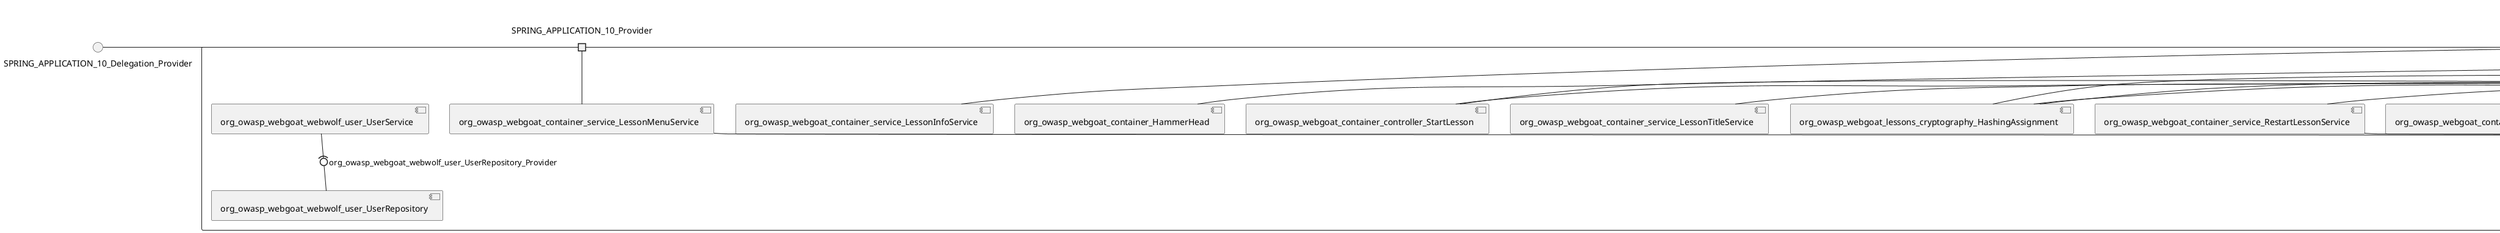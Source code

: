 @startuml
skinparam fixCircleLabelOverlapping true
skinparam componentStyle uml2
() SPRING_APPLICATION_10_Delegation_Provider
() SPRING_APPLICATION_11_Delegation_Provider
() SPRING_APPLICATION_12_Delegation_Provider
() SPRING_APPLICATION_13_Delegation_Provider
() SPRING_APPLICATION_14_Delegation_Provider
() SPRING_APPLICATION_15_Delegation_Provider
() SPRING_APPLICATION_16_Delegation_Provider
() SPRING_APPLICATION_2_Delegation_Provider
() SPRING_APPLICATION_3_Delegation_Provider
() SPRING_APPLICATION_4_Delegation_Provider
() SPRING_APPLICATION_5_Delegation_Provider
() SPRING_APPLICATION_6_Delegation_Provider
() SPRING_APPLICATION_7_Delegation_Provider
() SPRING_APPLICATION_8_Delegation_Provider
() SPRING_APPLICATION_9_Delegation_Provider
() SPRING_APPLICATION_BypassRestrictions_FieldRestrictions_POST_Delegation_Provider
() SPRING_APPLICATION_BypassRestrictions_frontendValidation_POST_Delegation_Provider
() SPRING_APPLICATION_ChromeDevTools_dummy_POST_Delegation_Provider
() SPRING_APPLICATION_ChromeDevTools_network_POST_Delegation_Provider
() SPRING_APPLICATION_CrossSiteScriptingStored_stored_xss_POST_Delegation_Provider
() SPRING_APPLICATION_CrossSiteScriptingStored_stored_xss_follow_up_POST_Delegation_Provider
() SPRING_APPLICATION_CrossSiteScripting_attack1_POST_Delegation_Provider
() SPRING_APPLICATION_CrossSiteScripting_attack3_POST_Delegation_Provider
() SPRING_APPLICATION_CrossSiteScripting_attack4_POST_Delegation_Provider
() SPRING_APPLICATION_CrossSiteScripting_attack5a_GET_Delegation_Provider
() SPRING_APPLICATION_CrossSiteScripting_attack6a_POST_Delegation_Provider
() SPRING_APPLICATION_CrossSiteScripting_dom_follow_up_POST_Delegation_Provider
() SPRING_APPLICATION_CrossSiteScripting_phone_home_xss_POST_Delegation_Provider
() SPRING_APPLICATION_CrossSiteScripting_quiz_GET_POST_Delegation_Provider
() SPRING_APPLICATION_Delegation_Provider
() SPRING_APPLICATION_GET_10_Delegation_Provider
() SPRING_APPLICATION_GET_11_Delegation_Provider
() SPRING_APPLICATION_GET_2_Delegation_Provider
() SPRING_APPLICATION_GET_3_Delegation_Provider
() SPRING_APPLICATION_GET_4_Delegation_Provider
() SPRING_APPLICATION_GET_5_Delegation_Provider
() SPRING_APPLICATION_GET_6_Delegation_Provider
() SPRING_APPLICATION_GET_7_Delegation_Provider
() SPRING_APPLICATION_GET_8_Delegation_Provider
() SPRING_APPLICATION_GET_9_Delegation_Provider
() SPRING_APPLICATION_GET_Delegation_Provider
() SPRING_APPLICATION_HtmlTampering_task_POST_Delegation_Provider
() SPRING_APPLICATION_HttpBasics_attack1_POST_Delegation_Provider
() SPRING_APPLICATION_HttpBasics_attack2_POST_Delegation_Provider
() SPRING_APPLICATION_IDOR_diff_attributes_POST_Delegation_Provider
() SPRING_APPLICATION_IDOR_login_POST_Delegation_Provider
() SPRING_APPLICATION_IDOR_profile_alt_path_POST_Delegation_Provider
() SPRING_APPLICATION_InsecureDeserialization_task_POST_Delegation_Provider
() SPRING_APPLICATION_InsecureLogin_Delegation_Provider
() SPRING_APPLICATION_JWT_decode_POST_Delegation_Provider
() SPRING_APPLICATION_JWT_jku_Delegation_Provider
() SPRING_APPLICATION_JWT_kid_Delegation_Provider
() SPRING_APPLICATION_JWT_quiz_GET_POST_Delegation_Provider
() SPRING_APPLICATION_JWT_refresh_Delegation_Provider
() SPRING_APPLICATION_JWT_secret_POST_Delegation_Provider
() SPRING_APPLICATION_JWT_votings_Delegation_Provider
() SPRING_APPLICATION_LogSpoofing_log_bleeding_POST_Delegation_Provider
() SPRING_APPLICATION_LogSpoofing_log_spoofing_POST_Delegation_Provider
() SPRING_APPLICATION_POST_10_Delegation_Provider
() SPRING_APPLICATION_POST_11_Delegation_Provider
() SPRING_APPLICATION_POST_12_Delegation_Provider
() SPRING_APPLICATION_POST_13_Delegation_Provider
() SPRING_APPLICATION_POST_14_Delegation_Provider
() SPRING_APPLICATION_POST_15_Delegation_Provider
() SPRING_APPLICATION_POST_16_Delegation_Provider
() SPRING_APPLICATION_POST_17_Delegation_Provider
() SPRING_APPLICATION_POST_18_Delegation_Provider
() SPRING_APPLICATION_POST_2_Delegation_Provider
() SPRING_APPLICATION_POST_3_Delegation_Provider
() SPRING_APPLICATION_POST_4_Delegation_Provider
() SPRING_APPLICATION_POST_5_Delegation_Provider
() SPRING_APPLICATION_POST_6_Delegation_Provider
() SPRING_APPLICATION_POST_7_Delegation_Provider
() SPRING_APPLICATION_POST_8_Delegation_Provider
() SPRING_APPLICATION_POST_9_Delegation_Provider
() SPRING_APPLICATION_POST_Delegation_Provider
() SPRING_APPLICATION_PUT_Delegation_Provider
() SPRING_APPLICATION_PasswordReset_ForgotPassword_create_password_reset_link_POST_Delegation_Provider
() SPRING_APPLICATION_PasswordReset_SecurityQuestions_POST_Delegation_Provider
() SPRING_APPLICATION_PasswordReset_reset_Delegation_Provider
() SPRING_APPLICATION_PasswordReset_simple_mail_reset_POST_Delegation_Provider
() SPRING_APPLICATION_PathTraversal_profile_picture_GET_Delegation_Provider
() SPRING_APPLICATION_PathTraversal_profile_picture_fix_GET_Delegation_Provider
() SPRING_APPLICATION_PathTraversal_profile_upload_POST_Delegation_Provider
() SPRING_APPLICATION_PathTraversal_profile_upload_fix_POST_Delegation_Provider
() SPRING_APPLICATION_PathTraversal_profile_upload_remove_user_input_POST_Delegation_Provider
() SPRING_APPLICATION_PathTraversal_random_POST_Delegation_Provider
() SPRING_APPLICATION_PathTraversal_random_picture_GET_Delegation_Provider
() SPRING_APPLICATION_PathTraversal_zip_slip_Delegation_Provider
() SPRING_APPLICATION_SSRF_task1_POST_Delegation_Provider
() SPRING_APPLICATION_SSRF_task2_POST_Delegation_Provider
() SPRING_APPLICATION_SecurePasswords_assignment_POST_Delegation_Provider
() SPRING_APPLICATION_SqlInjectionAdvanced_attack6a_POST_Delegation_Provider
() SPRING_APPLICATION_SqlInjectionAdvanced_attack6b_POST_Delegation_Provider
() SPRING_APPLICATION_SqlInjectionAdvanced_challenge_Login_POST_Delegation_Provider
() SPRING_APPLICATION_SqlInjectionAdvanced_challenge_PUT_Delegation_Provider
() SPRING_APPLICATION_SqlInjectionAdvanced_quiz_GET_POST_Delegation_Provider
() SPRING_APPLICATION_SqlInjectionMitigations_attack10a_POST_Delegation_Provider
() SPRING_APPLICATION_SqlInjectionMitigations_attack10b_POST_Delegation_Provider
() SPRING_APPLICATION_SqlInjectionMitigations_attack12a_POST_Delegation_Provider
() SPRING_APPLICATION_SqlInjectionMitigations_servers_GET_Delegation_Provider
() SPRING_APPLICATION_SqlInjection_assignment5a_POST_Delegation_Provider
() SPRING_APPLICATION_SqlInjection_assignment5b_POST_Delegation_Provider
() SPRING_APPLICATION_SqlInjection_attack10_POST_Delegation_Provider
() SPRING_APPLICATION_SqlInjection_attack2_POST_Delegation_Provider
() SPRING_APPLICATION_SqlInjection_attack3_POST_Delegation_Provider
() SPRING_APPLICATION_SqlInjection_attack4_POST_Delegation_Provider
() SPRING_APPLICATION_SqlInjection_attack5_POST_Delegation_Provider
() SPRING_APPLICATION_SqlInjection_attack8_POST_Delegation_Provider
() SPRING_APPLICATION_SqlInjection_attack9_POST_Delegation_Provider
() SPRING_APPLICATION_SqlOnlyInputValidationOnKeywords_attack_POST_Delegation_Provider
() SPRING_APPLICATION_SqlOnlyInputValidation_attack_POST_Delegation_Provider
() SPRING_APPLICATION_VulnerableComponents_attack1_POST_Delegation_Provider
() SPRING_APPLICATION_WebWolf_GET_Delegation_Provider
() SPRING_APPLICATION_WebWolf_landing_Delegation_Provider
() SPRING_APPLICATION_WebWolf_mail_Delegation_Provider
() SPRING_APPLICATION_challenge_1_POST_Delegation_Provider
() SPRING_APPLICATION_challenge_5_POST_Delegation_Provider
() SPRING_APPLICATION_challenge_7_Delegation_Provider
() SPRING_APPLICATION_challenge_8_Delegation_Provider
() SPRING_APPLICATION_challenge_logo_Delegation_Provider
() SPRING_APPLICATION_cia_quiz_GET_POST_Delegation_Provider
() SPRING_APPLICATION_clientSideFiltering_attack1_POST_Delegation_Provider
() SPRING_APPLICATION_clientSideFiltering_challenge_store_coupons_GET_Delegation_Provider
() SPRING_APPLICATION_clientSideFiltering_getItForFree_POST_Delegation_Provider
() SPRING_APPLICATION_clientSideFiltering_salaries_GET_Delegation_Provider
() SPRING_APPLICATION_crypto_encoding_basic_auth_POST_Delegation_Provider
() SPRING_APPLICATION_crypto_encoding_xor_POST_Delegation_Provider
() SPRING_APPLICATION_crypto_hashing_POST_Delegation_Provider
() SPRING_APPLICATION_crypto_secure_defaults_POST_Delegation_Provider
() SPRING_APPLICATION_crypto_signing_verify_POST_Delegation_Provider
() SPRING_APPLICATION_csrf_feedback_message_POST_Delegation_Provider
() SPRING_APPLICATION_csrf_review_POST_Delegation_Provider
() SPRING_APPLICATION_files_GET_Delegation_Provider
() SPRING_APPLICATION_fileupload_POST_Delegation_Provider
() SPRING_APPLICATION_jwt_Delegation_Provider
() SPRING_APPLICATION_landing_Delegation_Provider
() SPRING_APPLICATION_lesson_template_Delegation_Provider
() SPRING_APPLICATION_login_oauth_mvc_GET_Delegation_Provider
() SPRING_APPLICATION_mail_DELETE_GET_POST_Delegation_Provider
() SPRING_APPLICATION_register_mvc_POST_Delegation_Provider
() SPRING_APPLICATION_registration_GET_Delegation_Provider
() SPRING_APPLICATION_requests_GET_Delegation_Provider
() SPRING_APPLICATION_scoreboard_data_GET_Delegation_Provider
() SPRING_APPLICATION_server_directory_GET_Delegation_Provider
() SPRING_APPLICATION_service_debug_labels_mvc_Delegation_Provider
() SPRING_APPLICATION_service_lessonoverview_mvc_Delegation_Provider
() SPRING_APPLICATION_xxe_comments_GET_Delegation_Provider
rectangle System {
[org_owasp_webgoat_container_HammerHead] [[webgoat-webgoat.repository#_l7dubZGvEe-ZmPUC9-ayUw]]
[org_owasp_webgoat_container_WebWolfRedirect] [[webgoat-webgoat.repository#_l7dubZGvEe-ZmPUC9-ayUw]]
[org_owasp_webgoat_container_controller_StartLesson] [[webgoat-webgoat.repository#_l7dubZGvEe-ZmPUC9-ayUw]]
[org_owasp_webgoat_container_controller_Welcome] [[webgoat-webgoat.repository#_l7dubZGvEe-ZmPUC9-ayUw]]
[org_owasp_webgoat_container_i18n_PluginMessages_Provider] [[webgoat-webgoat.repository#_l7dubZGvEe-ZmPUC9-ayUw]]
[org_owasp_webgoat_container_report_ReportCardController] [[webgoat-webgoat.repository#_l7dubZGvEe-ZmPUC9-ayUw]]
[org_owasp_webgoat_container_service_EnvironmentService] [[webgoat-webgoat.repository#_l7dubZGvEe-ZmPUC9-ayUw]]
[org_owasp_webgoat_container_service_HintService] [[webgoat-webgoat.repository#_l7dubZGvEe-ZmPUC9-ayUw]]
[org_owasp_webgoat_container_service_LabelDebugService] [[webgoat-webgoat.repository#_l7dubZGvEe-ZmPUC9-ayUw]]
[org_owasp_webgoat_container_service_LabelService] [[webgoat-webgoat.repository#_l7dubZGvEe-ZmPUC9-ayUw]]
[org_owasp_webgoat_container_service_LessonInfoService] [[webgoat-webgoat.repository#_l7dubZGvEe-ZmPUC9-ayUw]]
[org_owasp_webgoat_container_service_LessonMenuService] [[webgoat-webgoat.repository#_l7dubZGvEe-ZmPUC9-ayUw]]
[org_owasp_webgoat_container_service_LessonProgressService] [[webgoat-webgoat.repository#_l7dubZGvEe-ZmPUC9-ayUw]]
[org_owasp_webgoat_container_service_LessonTitleService] [[webgoat-webgoat.repository#_l7dubZGvEe-ZmPUC9-ayUw]]
[org_owasp_webgoat_container_service_RestartLessonService] [[webgoat-webgoat.repository#_l7dubZGvEe-ZmPUC9-ayUw]]
[org_owasp_webgoat_container_service_SessionService] [[webgoat-webgoat.repository#_l7dubZGvEe-ZmPUC9-ayUw]]
[org_owasp_webgoat_container_session_UserSessionData_Provider] [[webgoat-webgoat.repository#_l7dubZGvEe-ZmPUC9-ayUw]]
[org_owasp_webgoat_container_session_WebSession_Provider] [[webgoat-webgoat.repository#_l7dubZGvEe-ZmPUC9-ayUw]]
[org_owasp_webgoat_container_users_RegistrationController] [[webgoat-webgoat.repository#_l7dubZGvEe-ZmPUC9-ayUw]]
[org_owasp_webgoat_container_users_Scoreboard] [[webgoat-webgoat.repository#_l7dubZGvEe-ZmPUC9-ayUw]]
[org_owasp_webgoat_container_users_UserProgressRepository] [[webgoat-webgoat.repository#_l7dubZGvEe-ZmPUC9-ayUw]]
[org_owasp_webgoat_container_users_UserRepository] [[webgoat-webgoat.repository#_l7dubZGvEe-ZmPUC9-ayUw]]
[org_owasp_webgoat_container_users_UserService] [[webgoat-webgoat.repository#_l7dubZGvEe-ZmPUC9-ayUw]]
[org_owasp_webgoat_lessons_authbypass_VerifyAccount] [[webgoat-webgoat.repository#_l7dubZGvEe-ZmPUC9-ayUw]]
[org_owasp_webgoat_lessons_bypassrestrictions_BypassRestrictionsFieldRestrictions] [[webgoat-webgoat.repository#_l7dubZGvEe-ZmPUC9-ayUw]]
[org_owasp_webgoat_lessons_bypassrestrictions_BypassRestrictionsFrontendValidation] [[webgoat-webgoat.repository#_l7dubZGvEe-ZmPUC9-ayUw]]
[org_owasp_webgoat_lessons_challenges_FlagController] [[webgoat-webgoat.repository#_l7dubZGvEe-ZmPUC9-ayUw]]
[org_owasp_webgoat_lessons_challenges_challenge1_Assignment1] [[webgoat-webgoat.repository#_l7dubZGvEe-ZmPUC9-ayUw]]
[org_owasp_webgoat_lessons_challenges_challenge1_ImageServlet] [[webgoat-webgoat.repository#_l7dubZGvEe-ZmPUC9-ayUw]]
[org_owasp_webgoat_lessons_challenges_challenge5_Assignment5] [[webgoat-webgoat.repository#_l7dubZGvEe-ZmPUC9-ayUw]]
[org_owasp_webgoat_lessons_challenges_challenge7_Assignment7] [[webgoat-webgoat.repository#_l7dubZGvEe-ZmPUC9-ayUw]]
[org_owasp_webgoat_lessons_challenges_challenge8_Assignment8] [[webgoat-webgoat.repository#_l7dubZGvEe-ZmPUC9-ayUw]]
[org_owasp_webgoat_lessons_chromedevtools_NetworkDummy] [[webgoat-webgoat.repository#_l7dubZGvEe-ZmPUC9-ayUw]]
[org_owasp_webgoat_lessons_chromedevtools_NetworkLesson] [[webgoat-webgoat.repository#_l7dubZGvEe-ZmPUC9-ayUw]]
[org_owasp_webgoat_lessons_cia_CIAQuiz] [[webgoat-webgoat.repository#_l7dubZGvEe-ZmPUC9-ayUw]]
[org_owasp_webgoat_lessons_clientsidefiltering_ClientSideFilteringAssignment] [[webgoat-webgoat.repository#_l7dubZGvEe-ZmPUC9-ayUw]]
[org_owasp_webgoat_lessons_clientsidefiltering_ClientSideFilteringFreeAssignment] [[webgoat-webgoat.repository#_l7dubZGvEe-ZmPUC9-ayUw]]
[org_owasp_webgoat_lessons_clientsidefiltering_Salaries] [[webgoat-webgoat.repository#_l7dubZGvEe-ZmPUC9-ayUw]]
[org_owasp_webgoat_lessons_clientsidefiltering_ShopEndpoint] [[webgoat-webgoat.repository#_l7dubZGvEe-ZmPUC9-ayUw]]
[org_owasp_webgoat_lessons_cryptography_EncodingAssignment] [[webgoat-webgoat.repository#_l7dubZGvEe-ZmPUC9-ayUw]]
[org_owasp_webgoat_lessons_cryptography_HashingAssignment] [[webgoat-webgoat.repository#_l7dubZGvEe-ZmPUC9-ayUw]]
[org_owasp_webgoat_lessons_cryptography_SecureDefaultsAssignment] [[webgoat-webgoat.repository#_l7dubZGvEe-ZmPUC9-ayUw]]
[org_owasp_webgoat_lessons_cryptography_SigningAssignment] [[webgoat-webgoat.repository#_l7dubZGvEe-ZmPUC9-ayUw]]
[org_owasp_webgoat_lessons_cryptography_XOREncodingAssignment] [[webgoat-webgoat.repository#_l7dubZGvEe-ZmPUC9-ayUw]]
[org_owasp_webgoat_lessons_csrf_CSRFConfirmFlag1] [[webgoat-webgoat.repository#_l7dubZGvEe-ZmPUC9-ayUw]]
[org_owasp_webgoat_lessons_csrf_CSRFFeedback] [[webgoat-webgoat.repository#_l7dubZGvEe-ZmPUC9-ayUw]]
[org_owasp_webgoat_lessons_csrf_CSRFGetFlag] [[webgoat-webgoat.repository#_l7dubZGvEe-ZmPUC9-ayUw]]
[org_owasp_webgoat_lessons_csrf_CSRFLogin] [[webgoat-webgoat.repository#_l7dubZGvEe-ZmPUC9-ayUw]]
[org_owasp_webgoat_lessons_csrf_ForgedReviews] [[webgoat-webgoat.repository#_l7dubZGvEe-ZmPUC9-ayUw]]
[org_owasp_webgoat_lessons_csrf_ObjectMapper_Provider] [[webgoat-webgoat.repository#_l7dubZGvEe-ZmPUC9-ayUw]]
[org_owasp_webgoat_lessons_deserialization_InsecureDeserializationTask] [[webgoat-webgoat.repository#_l7dubZGvEe-ZmPUC9-ayUw]]
[org_owasp_webgoat_lessons_hijacksession_HijackSessionAssignment] [[webgoat-webgoat.repository#_l7dubZGvEe-ZmPUC9-ayUw]]
[org_owasp_webgoat_lessons_hijacksession_cas_HijackSessionAuthenticationProvider] [[webgoat-webgoat.repository#_l7dubZGvEe-ZmPUC9-ayUw]]
[org_owasp_webgoat_lessons_htmltampering_HtmlTamperingTask] [[webgoat-webgoat.repository#_l7dubZGvEe-ZmPUC9-ayUw]]
[org_owasp_webgoat_lessons_httpbasics_HttpBasicsLesson] [[webgoat-webgoat.repository#_l7dubZGvEe-ZmPUC9-ayUw]]
[org_owasp_webgoat_lessons_httpbasics_HttpBasicsQuiz] [[webgoat-webgoat.repository#_l7dubZGvEe-ZmPUC9-ayUw]]
[org_owasp_webgoat_lessons_httpproxies_HttpBasicsInterceptRequest] [[webgoat-webgoat.repository#_l7dubZGvEe-ZmPUC9-ayUw]]
[org_owasp_webgoat_lessons_idor_IDORDiffAttributes] [[webgoat-webgoat.repository#_l7dubZGvEe-ZmPUC9-ayUw]]
[org_owasp_webgoat_lessons_idor_IDOREditOtherProfile] [[webgoat-webgoat.repository#_l7dubZGvEe-ZmPUC9-ayUw]]
[org_owasp_webgoat_lessons_idor_IDORLogin] [[webgoat-webgoat.repository#_l7dubZGvEe-ZmPUC9-ayUw]]
[org_owasp_webgoat_lessons_idor_IDORViewOtherProfile] [[webgoat-webgoat.repository#_l7dubZGvEe-ZmPUC9-ayUw]]
[org_owasp_webgoat_lessons_idor_IDORViewOwnProfile] [[webgoat-webgoat.repository#_l7dubZGvEe-ZmPUC9-ayUw]]
[org_owasp_webgoat_lessons_idor_IDORViewOwnProfileAltUrl] [[webgoat-webgoat.repository#_l7dubZGvEe-ZmPUC9-ayUw]]
[org_owasp_webgoat_lessons_insecurelogin_InsecureLoginTask] [[webgoat-webgoat.repository#_l7dubZGvEe-ZmPUC9-ayUw]]
[org_owasp_webgoat_lessons_jwt_JWTDecodeEndpoint] [[webgoat-webgoat.repository#_l7dubZGvEe-ZmPUC9-ayUw]]
[org_owasp_webgoat_lessons_jwt_JWTQuiz] [[webgoat-webgoat.repository#_l7dubZGvEe-ZmPUC9-ayUw]]
[org_owasp_webgoat_lessons_jwt_JWTRefreshEndpoint] [[webgoat-webgoat.repository#_l7dubZGvEe-ZmPUC9-ayUw]]
[org_owasp_webgoat_lessons_jwt_JWTSecretKeyEndpoint] [[webgoat-webgoat.repository#_l7dubZGvEe-ZmPUC9-ayUw]]
[org_owasp_webgoat_lessons_jwt_JWTVotesEndpoint] [[webgoat-webgoat.repository#_l7dubZGvEe-ZmPUC9-ayUw]]
[org_owasp_webgoat_lessons_jwt_claimmisuse_JWTHeaderJKUEndpoint] [[webgoat-webgoat.repository#_l7dubZGvEe-ZmPUC9-ayUw]]
[org_owasp_webgoat_lessons_jwt_claimmisuse_JWTHeaderKIDEndpoint] [[webgoat-webgoat.repository#_l7dubZGvEe-ZmPUC9-ayUw]]
[org_owasp_webgoat_lessons_lessontemplate_SampleAttack] [[webgoat-webgoat.repository#_l7dubZGvEe-ZmPUC9-ayUw]]
[org_owasp_webgoat_lessons_logging_LogBleedingTask] [[webgoat-webgoat.repository#_l7dubZGvEe-ZmPUC9-ayUw]]
[org_owasp_webgoat_lessons_logging_LogSpoofingTask] [[webgoat-webgoat.repository#_l7dubZGvEe-ZmPUC9-ayUw]]
[org_owasp_webgoat_lessons_missingac_MissingFunctionACHiddenMenus] [[webgoat-webgoat.repository#_l7dubZGvEe-ZmPUC9-ayUw]]
[org_owasp_webgoat_lessons_missingac_MissingFunctionACUsers] [[webgoat-webgoat.repository#_l7dubZGvEe-ZmPUC9-ayUw]]
[org_owasp_webgoat_lessons_missingac_MissingFunctionACYourHash] [[webgoat-webgoat.repository#_l7dubZGvEe-ZmPUC9-ayUw]]
[org_owasp_webgoat_lessons_missingac_MissingFunctionACYourHashAdmin] [[webgoat-webgoat.repository#_l7dubZGvEe-ZmPUC9-ayUw]]
[org_owasp_webgoat_lessons_passwordreset_QuestionsAssignment] [[webgoat-webgoat.repository#_l7dubZGvEe-ZmPUC9-ayUw]]
[org_owasp_webgoat_lessons_passwordreset_ResetLinkAssignment] [[webgoat-webgoat.repository#_l7dubZGvEe-ZmPUC9-ayUw]]
[org_owasp_webgoat_lessons_passwordreset_ResetLinkAssignmentForgotPassword] [[webgoat-webgoat.repository#_l7dubZGvEe-ZmPUC9-ayUw]]
[org_owasp_webgoat_lessons_passwordreset_SecurityQuestionAssignment] [[webgoat-webgoat.repository#_l7dubZGvEe-ZmPUC9-ayUw]]
[org_owasp_webgoat_lessons_passwordreset_SimpleMailAssignment] [[webgoat-webgoat.repository#_l7dubZGvEe-ZmPUC9-ayUw]]
[org_owasp_webgoat_lessons_passwordreset_TriedQuestions] [[webgoat-webgoat.repository#_l7dubZGvEe-ZmPUC9-ayUw]]
[org_owasp_webgoat_lessons_pathtraversal_ProfileUpload] [[webgoat-webgoat.repository#_l7dubZGvEe-ZmPUC9-ayUw]]
[org_owasp_webgoat_lessons_pathtraversal_ProfileUploadFix] [[webgoat-webgoat.repository#_l7dubZGvEe-ZmPUC9-ayUw]]
[org_owasp_webgoat_lessons_pathtraversal_ProfileUploadRemoveUserInput] [[webgoat-webgoat.repository#_l7dubZGvEe-ZmPUC9-ayUw]]
[org_owasp_webgoat_lessons_pathtraversal_ProfileUploadRetrieval] [[webgoat-webgoat.repository#_l7dubZGvEe-ZmPUC9-ayUw]]
[org_owasp_webgoat_lessons_pathtraversal_ProfileZipSlip] [[webgoat-webgoat.repository#_l7dubZGvEe-ZmPUC9-ayUw]]
[org_owasp_webgoat_lessons_securepasswords_SecurePasswordsAssignment] [[webgoat-webgoat.repository#_l7dubZGvEe-ZmPUC9-ayUw]]
[org_owasp_webgoat_lessons_spoofcookie_SpoofCookieAssignment] [[webgoat-webgoat.repository#_l7dubZGvEe-ZmPUC9-ayUw]]
[org_owasp_webgoat_lessons_sqlinjection_advanced_SqlInjectionChallenge] [[webgoat-webgoat.repository#_l7dubZGvEe-ZmPUC9-ayUw]]
[org_owasp_webgoat_lessons_sqlinjection_advanced_SqlInjectionChallengeLogin] [[webgoat-webgoat.repository#_l7dubZGvEe-ZmPUC9-ayUw]]
[org_owasp_webgoat_lessons_sqlinjection_advanced_SqlInjectionLesson6a] [[webgoat-webgoat.repository#_l7dubZGvEe-ZmPUC9-ayUw]]
[org_owasp_webgoat_lessons_sqlinjection_advanced_SqlInjectionLesson6b] [[webgoat-webgoat.repository#_l7dubZGvEe-ZmPUC9-ayUw]]
[org_owasp_webgoat_lessons_sqlinjection_advanced_SqlInjectionQuiz] [[webgoat-webgoat.repository#_l7dubZGvEe-ZmPUC9-ayUw]]
[org_owasp_webgoat_lessons_sqlinjection_introduction_SqlInjectionLesson10] [[webgoat-webgoat.repository#_l7dubZGvEe-ZmPUC9-ayUw]]
[org_owasp_webgoat_lessons_sqlinjection_introduction_SqlInjectionLesson2] [[webgoat-webgoat.repository#_l7dubZGvEe-ZmPUC9-ayUw]]
[org_owasp_webgoat_lessons_sqlinjection_introduction_SqlInjectionLesson3] [[webgoat-webgoat.repository#_l7dubZGvEe-ZmPUC9-ayUw]]
[org_owasp_webgoat_lessons_sqlinjection_introduction_SqlInjectionLesson4] [[webgoat-webgoat.repository#_l7dubZGvEe-ZmPUC9-ayUw]]
[org_owasp_webgoat_lessons_sqlinjection_introduction_SqlInjectionLesson5] [[webgoat-webgoat.repository#_l7dubZGvEe-ZmPUC9-ayUw]]
[org_owasp_webgoat_lessons_sqlinjection_introduction_SqlInjectionLesson5a] [[webgoat-webgoat.repository#_l7dubZGvEe-ZmPUC9-ayUw]]
[org_owasp_webgoat_lessons_sqlinjection_introduction_SqlInjectionLesson5b] [[webgoat-webgoat.repository#_l7dubZGvEe-ZmPUC9-ayUw]]
[org_owasp_webgoat_lessons_sqlinjection_introduction_SqlInjectionLesson8] [[webgoat-webgoat.repository#_l7dubZGvEe-ZmPUC9-ayUw]]
[org_owasp_webgoat_lessons_sqlinjection_introduction_SqlInjectionLesson9] [[webgoat-webgoat.repository#_l7dubZGvEe-ZmPUC9-ayUw]]
[org_owasp_webgoat_lessons_sqlinjection_mitigation_Servers] [[webgoat-webgoat.repository#_l7dubZGvEe-ZmPUC9-ayUw]]
[org_owasp_webgoat_lessons_sqlinjection_mitigation_SqlInjectionLesson10a] [[webgoat-webgoat.repository#_l7dubZGvEe-ZmPUC9-ayUw]]
[org_owasp_webgoat_lessons_sqlinjection_mitigation_SqlInjectionLesson10b] [[webgoat-webgoat.repository#_l7dubZGvEe-ZmPUC9-ayUw]]
[org_owasp_webgoat_lessons_sqlinjection_mitigation_SqlInjectionLesson13] [[webgoat-webgoat.repository#_l7dubZGvEe-ZmPUC9-ayUw]]
[org_owasp_webgoat_lessons_sqlinjection_mitigation_SqlOnlyInputValidation] [[webgoat-webgoat.repository#_l7dubZGvEe-ZmPUC9-ayUw]]
[org_owasp_webgoat_lessons_sqlinjection_mitigation_SqlOnlyInputValidationOnKeywords] [[webgoat-webgoat.repository#_l7dubZGvEe-ZmPUC9-ayUw]]
[org_owasp_webgoat_lessons_ssrf_SSRFTask1] [[webgoat-webgoat.repository#_l7dubZGvEe-ZmPUC9-ayUw]]
[org_owasp_webgoat_lessons_ssrf_SSRFTask2] [[webgoat-webgoat.repository#_l7dubZGvEe-ZmPUC9-ayUw]]
[org_owasp_webgoat_lessons_vulnerablecomponents_VulnerableComponentsLesson] [[webgoat-webgoat.repository#_l7dubZGvEe-ZmPUC9-ayUw]]
[org_owasp_webgoat_lessons_webwolfintroduction_LandingAssignment] [[webgoat-webgoat.repository#_l7dubZGvEe-ZmPUC9-ayUw]]
[org_owasp_webgoat_lessons_webwolfintroduction_MailAssignment] [[webgoat-webgoat.repository#_l7dubZGvEe-ZmPUC9-ayUw]]
[org_owasp_webgoat_lessons_xss_CrossSiteScriptingLesson1] [[webgoat-webgoat.repository#_l7dubZGvEe-ZmPUC9-ayUw]]
[org_owasp_webgoat_lessons_xss_CrossSiteScriptingLesson3] [[webgoat-webgoat.repository#_l7dubZGvEe-ZmPUC9-ayUw]]
[org_owasp_webgoat_lessons_xss_CrossSiteScriptingLesson4] [[webgoat-webgoat.repository#_l7dubZGvEe-ZmPUC9-ayUw]]
[org_owasp_webgoat_lessons_xss_CrossSiteScriptingLesson5a] [[webgoat-webgoat.repository#_l7dubZGvEe-ZmPUC9-ayUw]]
[org_owasp_webgoat_lessons_xss_CrossSiteScriptingLesson6a] [[webgoat-webgoat.repository#_l7dubZGvEe-ZmPUC9-ayUw]]
[org_owasp_webgoat_lessons_xss_CrossSiteScriptingQuiz] [[webgoat-webgoat.repository#_l7dubZGvEe-ZmPUC9-ayUw]]
[org_owasp_webgoat_lessons_xss_DOMCrossSiteScripting] [[webgoat-webgoat.repository#_l7dubZGvEe-ZmPUC9-ayUw]]
[org_owasp_webgoat_lessons_xss_DOMCrossSiteScriptingVerifier] [[webgoat-webgoat.repository#_l7dubZGvEe-ZmPUC9-ayUw]]
[org_owasp_webgoat_lessons_xss_stored_StoredCrossSiteScriptingVerifier] [[webgoat-webgoat.repository#_l7dubZGvEe-ZmPUC9-ayUw]]
[org_owasp_webgoat_lessons_xss_stored_StoredXssComments] [[webgoat-webgoat.repository#_l7dubZGvEe-ZmPUC9-ayUw]]
[org_owasp_webgoat_lessons_xxe_BlindSendFileAssignment] [[webgoat-webgoat.repository#_l7dubZGvEe-ZmPUC9-ayUw]]
[org_owasp_webgoat_lessons_xxe_CommentsCache] [[webgoat-webgoat.repository#_l7dubZGvEe-ZmPUC9-ayUw]]
[org_owasp_webgoat_lessons_xxe_CommentsEndpoint] [[webgoat-webgoat.repository#_l7dubZGvEe-ZmPUC9-ayUw]]
[org_owasp_webgoat_lessons_xxe_ContentTypeAssignment] [[webgoat-webgoat.repository#_l7dubZGvEe-ZmPUC9-ayUw]]
[org_owasp_webgoat_lessons_xxe_SimpleXXE] [[webgoat-webgoat.repository#_l7dubZGvEe-ZmPUC9-ayUw]]
[org_owasp_webgoat_webwolf_FileServer] [[webgoat-webgoat.repository#_l7dubZGvEe-ZmPUC9-ayUw]]
[org_owasp_webgoat_webwolf_jwt_JWTController] [[webgoat-webgoat.repository#_l7dubZGvEe-ZmPUC9-ayUw]]
[org_owasp_webgoat_webwolf_mailbox_MailboxController] [[webgoat-webgoat.repository#_l7dubZGvEe-ZmPUC9-ayUw]]
[org_owasp_webgoat_webwolf_mailbox_MailboxRepository] [[webgoat-webgoat.repository#_l7dubZGvEe-ZmPUC9-ayUw]]
[org_owasp_webgoat_webwolf_requests_LandingPage] [[webgoat-webgoat.repository#_l7dubZGvEe-ZmPUC9-ayUw]]
[org_owasp_webgoat_webwolf_requests_Requests] [[webgoat-webgoat.repository#_l7dubZGvEe-ZmPUC9-ayUw]]
[org_owasp_webgoat_webwolf_user_UserRepository] [[webgoat-webgoat.repository#_l7dubZGvEe-ZmPUC9-ayUw]]
[org_owasp_webgoat_webwolf_user_UserService] [[webgoat-webgoat.repository#_l7dubZGvEe-ZmPUC9-ayUw]]
port SPRING_APPLICATION_10_Provider
SPRING_APPLICATION_10_Delegation_Provider - SPRING_APPLICATION_10_Provider
SPRING_APPLICATION_10_Provider - [org_owasp_webgoat_container_service_LessonMenuService]
port SPRING_APPLICATION_11_Provider
SPRING_APPLICATION_11_Delegation_Provider - SPRING_APPLICATION_11_Provider
SPRING_APPLICATION_11_Provider - [org_owasp_webgoat_container_service_LessonInfoService]
port SPRING_APPLICATION_12_Provider
SPRING_APPLICATION_12_Delegation_Provider - SPRING_APPLICATION_12_Provider
SPRING_APPLICATION_12_Provider - [org_owasp_webgoat_container_controller_StartLesson]
port SPRING_APPLICATION_13_Provider
SPRING_APPLICATION_13_Delegation_Provider - SPRING_APPLICATION_13_Provider
SPRING_APPLICATION_13_Provider - [org_owasp_webgoat_lessons_jwt_JWTSecretKeyEndpoint]
port SPRING_APPLICATION_14_Provider
SPRING_APPLICATION_14_Delegation_Provider - SPRING_APPLICATION_14_Provider
SPRING_APPLICATION_14_Provider - [org_owasp_webgoat_lessons_cryptography_HashingAssignment]
port SPRING_APPLICATION_15_Provider
SPRING_APPLICATION_15_Delegation_Provider - SPRING_APPLICATION_15_Provider
SPRING_APPLICATION_15_Provider - [org_owasp_webgoat_container_HammerHead]
port SPRING_APPLICATION_16_Provider
SPRING_APPLICATION_16_Delegation_Provider - SPRING_APPLICATION_16_Provider
SPRING_APPLICATION_16_Provider - [org_owasp_webgoat_webwolf_FileServer]
port SPRING_APPLICATION_2_Provider
SPRING_APPLICATION_2_Delegation_Provider - SPRING_APPLICATION_2_Provider
SPRING_APPLICATION_2_Provider - [org_owasp_webgoat_lessons_cryptography_SigningAssignment]
port SPRING_APPLICATION_3_Provider
SPRING_APPLICATION_3_Delegation_Provider - SPRING_APPLICATION_3_Provider
SPRING_APPLICATION_3_Provider - [org_owasp_webgoat_container_service_LabelDebugService]
port SPRING_APPLICATION_4_Provider
SPRING_APPLICATION_4_Delegation_Provider - SPRING_APPLICATION_4_Provider
SPRING_APPLICATION_4_Provider - [org_owasp_webgoat_container_service_LessonTitleService]
port SPRING_APPLICATION_5_Provider
SPRING_APPLICATION_5_Delegation_Provider - SPRING_APPLICATION_5_Provider
SPRING_APPLICATION_5_Provider - [org_owasp_webgoat_lessons_cryptography_HashingAssignment]
port SPRING_APPLICATION_6_Provider
SPRING_APPLICATION_6_Delegation_Provider - SPRING_APPLICATION_6_Provider
SPRING_APPLICATION_6_Provider - [org_owasp_webgoat_lessons_xxe_SimpleXXE]
port SPRING_APPLICATION_7_Provider
SPRING_APPLICATION_7_Delegation_Provider - SPRING_APPLICATION_7_Provider
SPRING_APPLICATION_7_Provider - [org_owasp_webgoat_container_controller_StartLesson]
port SPRING_APPLICATION_8_Provider
SPRING_APPLICATION_8_Delegation_Provider - SPRING_APPLICATION_8_Provider
SPRING_APPLICATION_8_Provider - [org_owasp_webgoat_container_service_RestartLessonService]
port SPRING_APPLICATION_9_Provider
SPRING_APPLICATION_9_Delegation_Provider - SPRING_APPLICATION_9_Provider
SPRING_APPLICATION_9_Provider - [org_owasp_webgoat_container_service_SessionService]
port SPRING_APPLICATION_BypassRestrictions_FieldRestrictions_POST_Provider
SPRING_APPLICATION_BypassRestrictions_FieldRestrictions_POST_Delegation_Provider - SPRING_APPLICATION_BypassRestrictions_FieldRestrictions_POST_Provider
SPRING_APPLICATION_BypassRestrictions_FieldRestrictions_POST_Provider - [org_owasp_webgoat_lessons_bypassrestrictions_BypassRestrictionsFieldRestrictions]
port SPRING_APPLICATION_BypassRestrictions_frontendValidation_POST_Provider
SPRING_APPLICATION_BypassRestrictions_frontendValidation_POST_Delegation_Provider - SPRING_APPLICATION_BypassRestrictions_frontendValidation_POST_Provider
SPRING_APPLICATION_BypassRestrictions_frontendValidation_POST_Provider - [org_owasp_webgoat_lessons_bypassrestrictions_BypassRestrictionsFrontendValidation]
port SPRING_APPLICATION_ChromeDevTools_dummy_POST_Provider
SPRING_APPLICATION_ChromeDevTools_dummy_POST_Delegation_Provider - SPRING_APPLICATION_ChromeDevTools_dummy_POST_Provider
SPRING_APPLICATION_ChromeDevTools_dummy_POST_Provider - [org_owasp_webgoat_lessons_chromedevtools_NetworkDummy]
port SPRING_APPLICATION_ChromeDevTools_network_POST_Provider
SPRING_APPLICATION_ChromeDevTools_network_POST_Delegation_Provider - SPRING_APPLICATION_ChromeDevTools_network_POST_Provider
SPRING_APPLICATION_ChromeDevTools_network_POST_Provider - [org_owasp_webgoat_lessons_chromedevtools_NetworkLesson]
port SPRING_APPLICATION_CrossSiteScriptingStored_stored_xss_POST_Provider
SPRING_APPLICATION_CrossSiteScriptingStored_stored_xss_POST_Delegation_Provider - SPRING_APPLICATION_CrossSiteScriptingStored_stored_xss_POST_Provider
SPRING_APPLICATION_CrossSiteScriptingStored_stored_xss_POST_Provider - [org_owasp_webgoat_lessons_xss_stored_StoredXssComments]
port SPRING_APPLICATION_CrossSiteScriptingStored_stored_xss_follow_up_POST_Provider
SPRING_APPLICATION_CrossSiteScriptingStored_stored_xss_follow_up_POST_Delegation_Provider - SPRING_APPLICATION_CrossSiteScriptingStored_stored_xss_follow_up_POST_Provider
SPRING_APPLICATION_CrossSiteScriptingStored_stored_xss_follow_up_POST_Provider - [org_owasp_webgoat_lessons_xss_stored_StoredCrossSiteScriptingVerifier]
port SPRING_APPLICATION_CrossSiteScripting_attack1_POST_Provider
SPRING_APPLICATION_CrossSiteScripting_attack1_POST_Delegation_Provider - SPRING_APPLICATION_CrossSiteScripting_attack1_POST_Provider
SPRING_APPLICATION_CrossSiteScripting_attack1_POST_Provider - [org_owasp_webgoat_lessons_xss_CrossSiteScriptingLesson1]
port SPRING_APPLICATION_CrossSiteScripting_attack3_POST_Provider
SPRING_APPLICATION_CrossSiteScripting_attack3_POST_Delegation_Provider - SPRING_APPLICATION_CrossSiteScripting_attack3_POST_Provider
SPRING_APPLICATION_CrossSiteScripting_attack3_POST_Provider - [org_owasp_webgoat_lessons_xss_CrossSiteScriptingLesson3]
port SPRING_APPLICATION_CrossSiteScripting_attack4_POST_Provider
SPRING_APPLICATION_CrossSiteScripting_attack4_POST_Delegation_Provider - SPRING_APPLICATION_CrossSiteScripting_attack4_POST_Provider
SPRING_APPLICATION_CrossSiteScripting_attack4_POST_Provider - [org_owasp_webgoat_lessons_xss_CrossSiteScriptingLesson4]
port SPRING_APPLICATION_CrossSiteScripting_attack5a_GET_Provider
SPRING_APPLICATION_CrossSiteScripting_attack5a_GET_Delegation_Provider - SPRING_APPLICATION_CrossSiteScripting_attack5a_GET_Provider
SPRING_APPLICATION_CrossSiteScripting_attack5a_GET_Provider - [org_owasp_webgoat_lessons_xss_CrossSiteScriptingLesson5a]
port SPRING_APPLICATION_CrossSiteScripting_attack6a_POST_Provider
SPRING_APPLICATION_CrossSiteScripting_attack6a_POST_Delegation_Provider - SPRING_APPLICATION_CrossSiteScripting_attack6a_POST_Provider
SPRING_APPLICATION_CrossSiteScripting_attack6a_POST_Provider - [org_owasp_webgoat_lessons_xss_CrossSiteScriptingLesson6a]
port SPRING_APPLICATION_CrossSiteScripting_dom_follow_up_POST_Provider
SPRING_APPLICATION_CrossSiteScripting_dom_follow_up_POST_Delegation_Provider - SPRING_APPLICATION_CrossSiteScripting_dom_follow_up_POST_Provider
SPRING_APPLICATION_CrossSiteScripting_dom_follow_up_POST_Provider - [org_owasp_webgoat_lessons_xss_DOMCrossSiteScriptingVerifier]
port SPRING_APPLICATION_CrossSiteScripting_phone_home_xss_POST_Provider
SPRING_APPLICATION_CrossSiteScripting_phone_home_xss_POST_Delegation_Provider - SPRING_APPLICATION_CrossSiteScripting_phone_home_xss_POST_Provider
SPRING_APPLICATION_CrossSiteScripting_phone_home_xss_POST_Provider - [org_owasp_webgoat_lessons_xss_DOMCrossSiteScripting]
port SPRING_APPLICATION_CrossSiteScripting_quiz_GET_POST_Provider
SPRING_APPLICATION_CrossSiteScripting_quiz_GET_POST_Delegation_Provider - SPRING_APPLICATION_CrossSiteScripting_quiz_GET_POST_Provider
SPRING_APPLICATION_CrossSiteScripting_quiz_GET_POST_Provider - [org_owasp_webgoat_lessons_xss_CrossSiteScriptingQuiz]
port SPRING_APPLICATION_Provider
SPRING_APPLICATION_Delegation_Provider - SPRING_APPLICATION_Provider
SPRING_APPLICATION_Provider - [org_owasp_webgoat_lessons_httpproxies_HttpBasicsInterceptRequest]
port SPRING_APPLICATION_GET_10_Provider
SPRING_APPLICATION_GET_10_Delegation_Provider - SPRING_APPLICATION_GET_10_Provider
SPRING_APPLICATION_GET_10_Provider - [org_owasp_webgoat_container_controller_Welcome]
port SPRING_APPLICATION_GET_11_Provider
SPRING_APPLICATION_GET_11_Delegation_Provider - SPRING_APPLICATION_GET_11_Provider
SPRING_APPLICATION_GET_11_Provider - [org_owasp_webgoat_lessons_idor_IDORViewOwnProfile]
port SPRING_APPLICATION_GET_2_Provider
SPRING_APPLICATION_GET_2_Delegation_Provider - SPRING_APPLICATION_GET_2_Provider
SPRING_APPLICATION_GET_2_Provider - [org_owasp_webgoat_container_service_HintService]
port SPRING_APPLICATION_GET_3_Provider
SPRING_APPLICATION_GET_3_Delegation_Provider - SPRING_APPLICATION_GET_3_Provider
SPRING_APPLICATION_GET_3_Provider - [org_owasp_webgoat_lessons_idor_IDORViewOtherProfile]
port SPRING_APPLICATION_GET_4_Provider
SPRING_APPLICATION_GET_4_Delegation_Provider - SPRING_APPLICATION_GET_4_Provider
SPRING_APPLICATION_GET_4_Provider - [org_owasp_webgoat_lessons_spoofcookie_SpoofCookieAssignment]
port SPRING_APPLICATION_GET_5_Provider
SPRING_APPLICATION_GET_5_Delegation_Provider - SPRING_APPLICATION_GET_5_Provider
SPRING_APPLICATION_GET_5_Provider - [org_owasp_webgoat_lessons_xss_stored_StoredXssComments]
port SPRING_APPLICATION_GET_6_Provider
SPRING_APPLICATION_GET_6_Delegation_Provider - SPRING_APPLICATION_GET_6_Provider
SPRING_APPLICATION_GET_6_Provider - [org_owasp_webgoat_lessons_cryptography_EncodingAssignment]
port SPRING_APPLICATION_GET_7_Provider
SPRING_APPLICATION_GET_7_Delegation_Provider - SPRING_APPLICATION_GET_7_Provider
SPRING_APPLICATION_GET_7_Provider - [org_owasp_webgoat_container_service_LabelService]
port SPRING_APPLICATION_GET_8_Provider
SPRING_APPLICATION_GET_8_Delegation_Provider - SPRING_APPLICATION_GET_8_Provider
SPRING_APPLICATION_GET_8_Provider - [org_owasp_webgoat_lessons_missingac_MissingFunctionACUsers]
port SPRING_APPLICATION_GET_9_Provider
SPRING_APPLICATION_GET_9_Delegation_Provider - SPRING_APPLICATION_GET_9_Provider
SPRING_APPLICATION_GET_9_Provider - [org_owasp_webgoat_lessons_csrf_ForgedReviews]
port SPRING_APPLICATION_GET_Provider
SPRING_APPLICATION_GET_Delegation_Provider - SPRING_APPLICATION_GET_Provider
SPRING_APPLICATION_GET_Provider - [org_owasp_webgoat_container_report_ReportCardController]
port SPRING_APPLICATION_HtmlTampering_task_POST_Provider
SPRING_APPLICATION_HtmlTampering_task_POST_Delegation_Provider - SPRING_APPLICATION_HtmlTampering_task_POST_Provider
SPRING_APPLICATION_HtmlTampering_task_POST_Provider - [org_owasp_webgoat_lessons_htmltampering_HtmlTamperingTask]
port SPRING_APPLICATION_HttpBasics_attack1_POST_Provider
SPRING_APPLICATION_HttpBasics_attack1_POST_Delegation_Provider - SPRING_APPLICATION_HttpBasics_attack1_POST_Provider
SPRING_APPLICATION_HttpBasics_attack1_POST_Provider - [org_owasp_webgoat_lessons_httpbasics_HttpBasicsLesson]
port SPRING_APPLICATION_HttpBasics_attack2_POST_Provider
SPRING_APPLICATION_HttpBasics_attack2_POST_Delegation_Provider - SPRING_APPLICATION_HttpBasics_attack2_POST_Provider
SPRING_APPLICATION_HttpBasics_attack2_POST_Provider - [org_owasp_webgoat_lessons_httpbasics_HttpBasicsQuiz]
port SPRING_APPLICATION_IDOR_diff_attributes_POST_Provider
SPRING_APPLICATION_IDOR_diff_attributes_POST_Delegation_Provider - SPRING_APPLICATION_IDOR_diff_attributes_POST_Provider
SPRING_APPLICATION_IDOR_diff_attributes_POST_Provider - [org_owasp_webgoat_lessons_idor_IDORDiffAttributes]
port SPRING_APPLICATION_IDOR_login_POST_Provider
SPRING_APPLICATION_IDOR_login_POST_Delegation_Provider - SPRING_APPLICATION_IDOR_login_POST_Provider
SPRING_APPLICATION_IDOR_login_POST_Provider - [org_owasp_webgoat_lessons_idor_IDORLogin]
port SPRING_APPLICATION_IDOR_profile_alt_path_POST_Provider
SPRING_APPLICATION_IDOR_profile_alt_path_POST_Delegation_Provider - SPRING_APPLICATION_IDOR_profile_alt_path_POST_Provider
SPRING_APPLICATION_IDOR_profile_alt_path_POST_Provider - [org_owasp_webgoat_lessons_idor_IDORViewOwnProfileAltUrl]
port SPRING_APPLICATION_InsecureDeserialization_task_POST_Provider
SPRING_APPLICATION_InsecureDeserialization_task_POST_Delegation_Provider - SPRING_APPLICATION_InsecureDeserialization_task_POST_Provider
SPRING_APPLICATION_InsecureDeserialization_task_POST_Provider - [org_owasp_webgoat_lessons_deserialization_InsecureDeserializationTask]
port SPRING_APPLICATION_InsecureLogin_Provider
SPRING_APPLICATION_InsecureLogin_Delegation_Provider - SPRING_APPLICATION_InsecureLogin_Provider
SPRING_APPLICATION_InsecureLogin_Provider - [org_owasp_webgoat_lessons_insecurelogin_InsecureLoginTask]
port SPRING_APPLICATION_JWT_decode_POST_Provider
SPRING_APPLICATION_JWT_decode_POST_Delegation_Provider - SPRING_APPLICATION_JWT_decode_POST_Provider
SPRING_APPLICATION_JWT_decode_POST_Provider - [org_owasp_webgoat_lessons_jwt_JWTDecodeEndpoint]
port SPRING_APPLICATION_JWT_jku_Provider
SPRING_APPLICATION_JWT_jku_Delegation_Provider - SPRING_APPLICATION_JWT_jku_Provider
SPRING_APPLICATION_JWT_jku_Provider - [org_owasp_webgoat_lessons_jwt_claimmisuse_JWTHeaderJKUEndpoint]
port SPRING_APPLICATION_JWT_kid_Provider
SPRING_APPLICATION_JWT_kid_Delegation_Provider - SPRING_APPLICATION_JWT_kid_Provider
SPRING_APPLICATION_JWT_kid_Provider - [org_owasp_webgoat_lessons_jwt_claimmisuse_JWTHeaderKIDEndpoint]
port SPRING_APPLICATION_JWT_quiz_GET_POST_Provider
SPRING_APPLICATION_JWT_quiz_GET_POST_Delegation_Provider - SPRING_APPLICATION_JWT_quiz_GET_POST_Provider
SPRING_APPLICATION_JWT_quiz_GET_POST_Provider - [org_owasp_webgoat_lessons_jwt_JWTQuiz]
port SPRING_APPLICATION_JWT_refresh_Provider
SPRING_APPLICATION_JWT_refresh_Delegation_Provider - SPRING_APPLICATION_JWT_refresh_Provider
SPRING_APPLICATION_JWT_refresh_Provider - [org_owasp_webgoat_lessons_jwt_JWTRefreshEndpoint]
port SPRING_APPLICATION_JWT_secret_POST_Provider
SPRING_APPLICATION_JWT_secret_POST_Delegation_Provider - SPRING_APPLICATION_JWT_secret_POST_Provider
SPRING_APPLICATION_JWT_secret_POST_Provider - [org_owasp_webgoat_lessons_jwt_JWTSecretKeyEndpoint]
port SPRING_APPLICATION_JWT_votings_Provider
SPRING_APPLICATION_JWT_votings_Delegation_Provider - SPRING_APPLICATION_JWT_votings_Provider
SPRING_APPLICATION_JWT_votings_Provider - [org_owasp_webgoat_lessons_jwt_JWTVotesEndpoint]
port SPRING_APPLICATION_LogSpoofing_log_bleeding_POST_Provider
SPRING_APPLICATION_LogSpoofing_log_bleeding_POST_Delegation_Provider - SPRING_APPLICATION_LogSpoofing_log_bleeding_POST_Provider
SPRING_APPLICATION_LogSpoofing_log_bleeding_POST_Provider - [org_owasp_webgoat_lessons_logging_LogBleedingTask]
port SPRING_APPLICATION_LogSpoofing_log_spoofing_POST_Provider
SPRING_APPLICATION_LogSpoofing_log_spoofing_POST_Delegation_Provider - SPRING_APPLICATION_LogSpoofing_log_spoofing_POST_Provider
SPRING_APPLICATION_LogSpoofing_log_spoofing_POST_Provider - [org_owasp_webgoat_lessons_logging_LogSpoofingTask]
port SPRING_APPLICATION_POST_10_Provider
SPRING_APPLICATION_POST_10_Delegation_Provider - SPRING_APPLICATION_POST_10_Provider
SPRING_APPLICATION_POST_10_Provider - [org_owasp_webgoat_lessons_missingac_MissingFunctionACYourHash]
port SPRING_APPLICATION_POST_11_Provider
SPRING_APPLICATION_POST_11_Delegation_Provider - SPRING_APPLICATION_POST_11_Provider
SPRING_APPLICATION_POST_11_Provider - [org_owasp_webgoat_lessons_xxe_ContentTypeAssignment]
port SPRING_APPLICATION_POST_12_Provider
SPRING_APPLICATION_POST_12_Delegation_Provider - SPRING_APPLICATION_POST_12_Provider
SPRING_APPLICATION_POST_12_Provider - [org_owasp_webgoat_lessons_challenges_FlagController]
port SPRING_APPLICATION_POST_13_Provider
SPRING_APPLICATION_POST_13_Delegation_Provider - SPRING_APPLICATION_POST_13_Provider
SPRING_APPLICATION_POST_13_Provider - [org_owasp_webgoat_lessons_authbypass_VerifyAccount]
port SPRING_APPLICATION_POST_14_Provider
SPRING_APPLICATION_POST_14_Delegation_Provider - SPRING_APPLICATION_POST_14_Provider
SPRING_APPLICATION_POST_14_Provider - [org_owasp_webgoat_lessons_csrf_CSRFFeedback]
port SPRING_APPLICATION_POST_15_Provider
SPRING_APPLICATION_POST_15_Delegation_Provider - SPRING_APPLICATION_POST_15_Provider
SPRING_APPLICATION_POST_15_Provider - [org_owasp_webgoat_lessons_passwordreset_SimpleMailAssignment]
port SPRING_APPLICATION_POST_16_Provider
SPRING_APPLICATION_POST_16_Delegation_Provider - SPRING_APPLICATION_POST_16_Provider
SPRING_APPLICATION_POST_16_Provider - [org_owasp_webgoat_lessons_xxe_BlindSendFileAssignment]
port SPRING_APPLICATION_POST_17_Provider
SPRING_APPLICATION_POST_17_Delegation_Provider - SPRING_APPLICATION_POST_17_Provider
SPRING_APPLICATION_POST_17_Provider - [org_owasp_webgoat_lessons_xxe_SimpleXXE]
port SPRING_APPLICATION_POST_18_Provider
SPRING_APPLICATION_POST_18_Delegation_Provider - SPRING_APPLICATION_POST_18_Provider
SPRING_APPLICATION_POST_18_Provider - [org_owasp_webgoat_lessons_missingac_MissingFunctionACHiddenMenus]
port SPRING_APPLICATION_POST_2_Provider
SPRING_APPLICATION_POST_2_Delegation_Provider - SPRING_APPLICATION_POST_2_Provider
SPRING_APPLICATION_POST_2_Provider - [org_owasp_webgoat_lessons_hijacksession_HijackSessionAssignment]
port SPRING_APPLICATION_POST_3_Provider
SPRING_APPLICATION_POST_3_Delegation_Provider - SPRING_APPLICATION_POST_3_Provider
SPRING_APPLICATION_POST_3_Provider - [org_owasp_webgoat_lessons_spoofcookie_SpoofCookieAssignment]
port SPRING_APPLICATION_POST_4_Provider
SPRING_APPLICATION_POST_4_Delegation_Provider - SPRING_APPLICATION_POST_4_Provider
SPRING_APPLICATION_POST_4_Provider - [org_owasp_webgoat_lessons_csrf_CSRFConfirmFlag1]
port SPRING_APPLICATION_POST_5_Provider
SPRING_APPLICATION_POST_5_Delegation_Provider - SPRING_APPLICATION_POST_5_Provider
SPRING_APPLICATION_POST_5_Provider - [org_owasp_webgoat_lessons_chromedevtools_NetworkLesson]
port SPRING_APPLICATION_POST_6_Provider
SPRING_APPLICATION_POST_6_Delegation_Provider - SPRING_APPLICATION_POST_6_Provider
SPRING_APPLICATION_POST_6_Provider - [org_owasp_webgoat_lessons_missingac_MissingFunctionACYourHashAdmin]
port SPRING_APPLICATION_POST_7_Provider
SPRING_APPLICATION_POST_7_Delegation_Provider - SPRING_APPLICATION_POST_7_Provider
SPRING_APPLICATION_POST_7_Provider - [org_owasp_webgoat_lessons_passwordreset_QuestionsAssignment]
port SPRING_APPLICATION_POST_8_Provider
SPRING_APPLICATION_POST_8_Delegation_Provider - SPRING_APPLICATION_POST_8_Provider
SPRING_APPLICATION_POST_8_Provider - [org_owasp_webgoat_lessons_csrf_CSRFLogin]
port SPRING_APPLICATION_POST_9_Provider
SPRING_APPLICATION_POST_9_Delegation_Provider - SPRING_APPLICATION_POST_9_Provider
SPRING_APPLICATION_POST_9_Provider - [org_owasp_webgoat_lessons_missingac_MissingFunctionACUsers]
port SPRING_APPLICATION_POST_Provider
SPRING_APPLICATION_POST_Delegation_Provider - SPRING_APPLICATION_POST_Provider
SPRING_APPLICATION_POST_Provider - [org_owasp_webgoat_lessons_csrf_CSRFGetFlag]
port SPRING_APPLICATION_PUT_Provider
SPRING_APPLICATION_PUT_Delegation_Provider - SPRING_APPLICATION_PUT_Provider
SPRING_APPLICATION_PUT_Provider - [org_owasp_webgoat_lessons_idor_IDOREditOtherProfile]
port SPRING_APPLICATION_PasswordReset_ForgotPassword_create_password_reset_link_POST_Provider
SPRING_APPLICATION_PasswordReset_ForgotPassword_create_password_reset_link_POST_Delegation_Provider - SPRING_APPLICATION_PasswordReset_ForgotPassword_create_password_reset_link_POST_Provider
SPRING_APPLICATION_PasswordReset_ForgotPassword_create_password_reset_link_POST_Provider - [org_owasp_webgoat_lessons_passwordreset_ResetLinkAssignmentForgotPassword]
port SPRING_APPLICATION_PasswordReset_SecurityQuestions_POST_Provider
SPRING_APPLICATION_PasswordReset_SecurityQuestions_POST_Delegation_Provider - SPRING_APPLICATION_PasswordReset_SecurityQuestions_POST_Provider
SPRING_APPLICATION_PasswordReset_SecurityQuestions_POST_Provider - [org_owasp_webgoat_lessons_passwordreset_SecurityQuestionAssignment]
port SPRING_APPLICATION_PasswordReset_reset_Provider
SPRING_APPLICATION_PasswordReset_reset_Delegation_Provider - SPRING_APPLICATION_PasswordReset_reset_Provider
SPRING_APPLICATION_PasswordReset_reset_Provider - [org_owasp_webgoat_lessons_passwordreset_ResetLinkAssignment]
port SPRING_APPLICATION_PasswordReset_simple_mail_reset_POST_Provider
SPRING_APPLICATION_PasswordReset_simple_mail_reset_POST_Delegation_Provider - SPRING_APPLICATION_PasswordReset_simple_mail_reset_POST_Provider
SPRING_APPLICATION_PasswordReset_simple_mail_reset_POST_Provider - [org_owasp_webgoat_lessons_passwordreset_SimpleMailAssignment]
port SPRING_APPLICATION_PathTraversal_profile_picture_GET_Provider
SPRING_APPLICATION_PathTraversal_profile_picture_GET_Delegation_Provider - SPRING_APPLICATION_PathTraversal_profile_picture_GET_Provider
SPRING_APPLICATION_PathTraversal_profile_picture_GET_Provider - [org_owasp_webgoat_lessons_pathtraversal_ProfileUpload]
port SPRING_APPLICATION_PathTraversal_profile_picture_fix_GET_Provider
SPRING_APPLICATION_PathTraversal_profile_picture_fix_GET_Delegation_Provider - SPRING_APPLICATION_PathTraversal_profile_picture_fix_GET_Provider
SPRING_APPLICATION_PathTraversal_profile_picture_fix_GET_Provider - [org_owasp_webgoat_lessons_pathtraversal_ProfileUploadFix]
port SPRING_APPLICATION_PathTraversal_profile_upload_POST_Provider
SPRING_APPLICATION_PathTraversal_profile_upload_POST_Delegation_Provider - SPRING_APPLICATION_PathTraversal_profile_upload_POST_Provider
SPRING_APPLICATION_PathTraversal_profile_upload_POST_Provider - [org_owasp_webgoat_lessons_pathtraversal_ProfileUpload]
port SPRING_APPLICATION_PathTraversal_profile_upload_fix_POST_Provider
SPRING_APPLICATION_PathTraversal_profile_upload_fix_POST_Delegation_Provider - SPRING_APPLICATION_PathTraversal_profile_upload_fix_POST_Provider
SPRING_APPLICATION_PathTraversal_profile_upload_fix_POST_Provider - [org_owasp_webgoat_lessons_pathtraversal_ProfileUploadFix]
port SPRING_APPLICATION_PathTraversal_profile_upload_remove_user_input_POST_Provider
SPRING_APPLICATION_PathTraversal_profile_upload_remove_user_input_POST_Delegation_Provider - SPRING_APPLICATION_PathTraversal_profile_upload_remove_user_input_POST_Provider
SPRING_APPLICATION_PathTraversal_profile_upload_remove_user_input_POST_Provider - [org_owasp_webgoat_lessons_pathtraversal_ProfileUploadRemoveUserInput]
port SPRING_APPLICATION_PathTraversal_random_POST_Provider
SPRING_APPLICATION_PathTraversal_random_POST_Delegation_Provider - SPRING_APPLICATION_PathTraversal_random_POST_Provider
SPRING_APPLICATION_PathTraversal_random_POST_Provider - [org_owasp_webgoat_lessons_pathtraversal_ProfileUploadRetrieval]
port SPRING_APPLICATION_PathTraversal_random_picture_GET_Provider
SPRING_APPLICATION_PathTraversal_random_picture_GET_Delegation_Provider - SPRING_APPLICATION_PathTraversal_random_picture_GET_Provider
SPRING_APPLICATION_PathTraversal_random_picture_GET_Provider - [org_owasp_webgoat_lessons_pathtraversal_ProfileUploadRetrieval]
port SPRING_APPLICATION_PathTraversal_zip_slip_Provider
SPRING_APPLICATION_PathTraversal_zip_slip_Delegation_Provider - SPRING_APPLICATION_PathTraversal_zip_slip_Provider
SPRING_APPLICATION_PathTraversal_zip_slip_Provider - [org_owasp_webgoat_lessons_pathtraversal_ProfileZipSlip]
port SPRING_APPLICATION_SSRF_task1_POST_Provider
SPRING_APPLICATION_SSRF_task1_POST_Delegation_Provider - SPRING_APPLICATION_SSRF_task1_POST_Provider
SPRING_APPLICATION_SSRF_task1_POST_Provider - [org_owasp_webgoat_lessons_ssrf_SSRFTask1]
port SPRING_APPLICATION_SSRF_task2_POST_Provider
SPRING_APPLICATION_SSRF_task2_POST_Delegation_Provider - SPRING_APPLICATION_SSRF_task2_POST_Provider
SPRING_APPLICATION_SSRF_task2_POST_Provider - [org_owasp_webgoat_lessons_ssrf_SSRFTask2]
port SPRING_APPLICATION_SecurePasswords_assignment_POST_Provider
SPRING_APPLICATION_SecurePasswords_assignment_POST_Delegation_Provider - SPRING_APPLICATION_SecurePasswords_assignment_POST_Provider
SPRING_APPLICATION_SecurePasswords_assignment_POST_Provider - [org_owasp_webgoat_lessons_securepasswords_SecurePasswordsAssignment]
port SPRING_APPLICATION_SqlInjectionAdvanced_attack6a_POST_Provider
SPRING_APPLICATION_SqlInjectionAdvanced_attack6a_POST_Delegation_Provider - SPRING_APPLICATION_SqlInjectionAdvanced_attack6a_POST_Provider
SPRING_APPLICATION_SqlInjectionAdvanced_attack6a_POST_Provider - [org_owasp_webgoat_lessons_sqlinjection_advanced_SqlInjectionLesson6a]
port SPRING_APPLICATION_SqlInjectionAdvanced_attack6b_POST_Provider
SPRING_APPLICATION_SqlInjectionAdvanced_attack6b_POST_Delegation_Provider - SPRING_APPLICATION_SqlInjectionAdvanced_attack6b_POST_Provider
SPRING_APPLICATION_SqlInjectionAdvanced_attack6b_POST_Provider - [org_owasp_webgoat_lessons_sqlinjection_advanced_SqlInjectionLesson6b]
port SPRING_APPLICATION_SqlInjectionAdvanced_challenge_Login_POST_Provider
SPRING_APPLICATION_SqlInjectionAdvanced_challenge_Login_POST_Delegation_Provider - SPRING_APPLICATION_SqlInjectionAdvanced_challenge_Login_POST_Provider
SPRING_APPLICATION_SqlInjectionAdvanced_challenge_Login_POST_Provider - [org_owasp_webgoat_lessons_sqlinjection_advanced_SqlInjectionChallengeLogin]
port SPRING_APPLICATION_SqlInjectionAdvanced_challenge_PUT_Provider
SPRING_APPLICATION_SqlInjectionAdvanced_challenge_PUT_Delegation_Provider - SPRING_APPLICATION_SqlInjectionAdvanced_challenge_PUT_Provider
SPRING_APPLICATION_SqlInjectionAdvanced_challenge_PUT_Provider - [org_owasp_webgoat_lessons_sqlinjection_advanced_SqlInjectionChallenge]
port SPRING_APPLICATION_SqlInjectionAdvanced_quiz_GET_POST_Provider
SPRING_APPLICATION_SqlInjectionAdvanced_quiz_GET_POST_Delegation_Provider - SPRING_APPLICATION_SqlInjectionAdvanced_quiz_GET_POST_Provider
SPRING_APPLICATION_SqlInjectionAdvanced_quiz_GET_POST_Provider - [org_owasp_webgoat_lessons_sqlinjection_advanced_SqlInjectionQuiz]
port SPRING_APPLICATION_SqlInjectionMitigations_attack10a_POST_Provider
SPRING_APPLICATION_SqlInjectionMitigations_attack10a_POST_Delegation_Provider - SPRING_APPLICATION_SqlInjectionMitigations_attack10a_POST_Provider
SPRING_APPLICATION_SqlInjectionMitigations_attack10a_POST_Provider - [org_owasp_webgoat_lessons_sqlinjection_mitigation_SqlInjectionLesson10a]
port SPRING_APPLICATION_SqlInjectionMitigations_attack10b_POST_Provider
SPRING_APPLICATION_SqlInjectionMitigations_attack10b_POST_Delegation_Provider - SPRING_APPLICATION_SqlInjectionMitigations_attack10b_POST_Provider
SPRING_APPLICATION_SqlInjectionMitigations_attack10b_POST_Provider - [org_owasp_webgoat_lessons_sqlinjection_mitigation_SqlInjectionLesson10b]
port SPRING_APPLICATION_SqlInjectionMitigations_attack12a_POST_Provider
SPRING_APPLICATION_SqlInjectionMitigations_attack12a_POST_Delegation_Provider - SPRING_APPLICATION_SqlInjectionMitigations_attack12a_POST_Provider
SPRING_APPLICATION_SqlInjectionMitigations_attack12a_POST_Provider - [org_owasp_webgoat_lessons_sqlinjection_mitigation_SqlInjectionLesson13]
port SPRING_APPLICATION_SqlInjectionMitigations_servers_GET_Provider
SPRING_APPLICATION_SqlInjectionMitigations_servers_GET_Delegation_Provider - SPRING_APPLICATION_SqlInjectionMitigations_servers_GET_Provider
SPRING_APPLICATION_SqlInjectionMitigations_servers_GET_Provider - [org_owasp_webgoat_lessons_sqlinjection_mitigation_Servers]
port SPRING_APPLICATION_SqlInjection_assignment5a_POST_Provider
SPRING_APPLICATION_SqlInjection_assignment5a_POST_Delegation_Provider - SPRING_APPLICATION_SqlInjection_assignment5a_POST_Provider
SPRING_APPLICATION_SqlInjection_assignment5a_POST_Provider - [org_owasp_webgoat_lessons_sqlinjection_introduction_SqlInjectionLesson5a]
port SPRING_APPLICATION_SqlInjection_assignment5b_POST_Provider
SPRING_APPLICATION_SqlInjection_assignment5b_POST_Delegation_Provider - SPRING_APPLICATION_SqlInjection_assignment5b_POST_Provider
SPRING_APPLICATION_SqlInjection_assignment5b_POST_Provider - [org_owasp_webgoat_lessons_sqlinjection_introduction_SqlInjectionLesson5b]
port SPRING_APPLICATION_SqlInjection_attack10_POST_Provider
SPRING_APPLICATION_SqlInjection_attack10_POST_Delegation_Provider - SPRING_APPLICATION_SqlInjection_attack10_POST_Provider
SPRING_APPLICATION_SqlInjection_attack10_POST_Provider - [org_owasp_webgoat_lessons_sqlinjection_introduction_SqlInjectionLesson10]
port SPRING_APPLICATION_SqlInjection_attack2_POST_Provider
SPRING_APPLICATION_SqlInjection_attack2_POST_Delegation_Provider - SPRING_APPLICATION_SqlInjection_attack2_POST_Provider
SPRING_APPLICATION_SqlInjection_attack2_POST_Provider - [org_owasp_webgoat_lessons_sqlinjection_introduction_SqlInjectionLesson2]
port SPRING_APPLICATION_SqlInjection_attack3_POST_Provider
SPRING_APPLICATION_SqlInjection_attack3_POST_Delegation_Provider - SPRING_APPLICATION_SqlInjection_attack3_POST_Provider
SPRING_APPLICATION_SqlInjection_attack3_POST_Provider - [org_owasp_webgoat_lessons_sqlinjection_introduction_SqlInjectionLesson3]
port SPRING_APPLICATION_SqlInjection_attack4_POST_Provider
SPRING_APPLICATION_SqlInjection_attack4_POST_Delegation_Provider - SPRING_APPLICATION_SqlInjection_attack4_POST_Provider
SPRING_APPLICATION_SqlInjection_attack4_POST_Provider - [org_owasp_webgoat_lessons_sqlinjection_introduction_SqlInjectionLesson4]
port SPRING_APPLICATION_SqlInjection_attack5_POST_Provider
SPRING_APPLICATION_SqlInjection_attack5_POST_Delegation_Provider - SPRING_APPLICATION_SqlInjection_attack5_POST_Provider
SPRING_APPLICATION_SqlInjection_attack5_POST_Provider - [org_owasp_webgoat_lessons_sqlinjection_introduction_SqlInjectionLesson5]
port SPRING_APPLICATION_SqlInjection_attack8_POST_Provider
SPRING_APPLICATION_SqlInjection_attack8_POST_Delegation_Provider - SPRING_APPLICATION_SqlInjection_attack8_POST_Provider
SPRING_APPLICATION_SqlInjection_attack8_POST_Provider - [org_owasp_webgoat_lessons_sqlinjection_introduction_SqlInjectionLesson8]
port SPRING_APPLICATION_SqlInjection_attack9_POST_Provider
SPRING_APPLICATION_SqlInjection_attack9_POST_Delegation_Provider - SPRING_APPLICATION_SqlInjection_attack9_POST_Provider
SPRING_APPLICATION_SqlInjection_attack9_POST_Provider - [org_owasp_webgoat_lessons_sqlinjection_introduction_SqlInjectionLesson9]
port SPRING_APPLICATION_SqlOnlyInputValidationOnKeywords_attack_POST_Provider
SPRING_APPLICATION_SqlOnlyInputValidationOnKeywords_attack_POST_Delegation_Provider - SPRING_APPLICATION_SqlOnlyInputValidationOnKeywords_attack_POST_Provider
SPRING_APPLICATION_SqlOnlyInputValidationOnKeywords_attack_POST_Provider - [org_owasp_webgoat_lessons_sqlinjection_mitigation_SqlOnlyInputValidationOnKeywords]
port SPRING_APPLICATION_SqlOnlyInputValidation_attack_POST_Provider
SPRING_APPLICATION_SqlOnlyInputValidation_attack_POST_Delegation_Provider - SPRING_APPLICATION_SqlOnlyInputValidation_attack_POST_Provider
SPRING_APPLICATION_SqlOnlyInputValidation_attack_POST_Provider - [org_owasp_webgoat_lessons_sqlinjection_mitigation_SqlOnlyInputValidation]
port SPRING_APPLICATION_VulnerableComponents_attack1_POST_Provider
SPRING_APPLICATION_VulnerableComponents_attack1_POST_Delegation_Provider - SPRING_APPLICATION_VulnerableComponents_attack1_POST_Provider
SPRING_APPLICATION_VulnerableComponents_attack1_POST_Provider - [org_owasp_webgoat_lessons_vulnerablecomponents_VulnerableComponentsLesson]
port SPRING_APPLICATION_WebWolf_GET_Provider
SPRING_APPLICATION_WebWolf_GET_Delegation_Provider - SPRING_APPLICATION_WebWolf_GET_Provider
SPRING_APPLICATION_WebWolf_GET_Provider - [org_owasp_webgoat_container_WebWolfRedirect]
port SPRING_APPLICATION_WebWolf_landing_Provider
SPRING_APPLICATION_WebWolf_landing_Delegation_Provider - SPRING_APPLICATION_WebWolf_landing_Provider
SPRING_APPLICATION_WebWolf_landing_Provider - [org_owasp_webgoat_lessons_webwolfintroduction_LandingAssignment]
port SPRING_APPLICATION_WebWolf_mail_Provider
SPRING_APPLICATION_WebWolf_mail_Delegation_Provider - SPRING_APPLICATION_WebWolf_mail_Provider
SPRING_APPLICATION_WebWolf_mail_Provider - [org_owasp_webgoat_lessons_webwolfintroduction_MailAssignment]
port SPRING_APPLICATION_challenge_1_POST_Provider
SPRING_APPLICATION_challenge_1_POST_Delegation_Provider - SPRING_APPLICATION_challenge_1_POST_Provider
SPRING_APPLICATION_challenge_1_POST_Provider - [org_owasp_webgoat_lessons_challenges_challenge1_Assignment1]
port SPRING_APPLICATION_challenge_5_POST_Provider
SPRING_APPLICATION_challenge_5_POST_Delegation_Provider - SPRING_APPLICATION_challenge_5_POST_Provider
SPRING_APPLICATION_challenge_5_POST_Provider - [org_owasp_webgoat_lessons_challenges_challenge5_Assignment5]
port SPRING_APPLICATION_challenge_7_Provider
SPRING_APPLICATION_challenge_7_Delegation_Provider - SPRING_APPLICATION_challenge_7_Provider
SPRING_APPLICATION_challenge_7_Provider - [org_owasp_webgoat_lessons_challenges_challenge7_Assignment7]
port SPRING_APPLICATION_challenge_8_Provider
SPRING_APPLICATION_challenge_8_Delegation_Provider - SPRING_APPLICATION_challenge_8_Provider
SPRING_APPLICATION_challenge_8_Provider - [org_owasp_webgoat_lessons_challenges_challenge8_Assignment8]
port SPRING_APPLICATION_challenge_logo_Provider
SPRING_APPLICATION_challenge_logo_Delegation_Provider - SPRING_APPLICATION_challenge_logo_Provider
SPRING_APPLICATION_challenge_logo_Provider - [org_owasp_webgoat_lessons_challenges_challenge1_ImageServlet]
port SPRING_APPLICATION_cia_quiz_GET_POST_Provider
SPRING_APPLICATION_cia_quiz_GET_POST_Delegation_Provider - SPRING_APPLICATION_cia_quiz_GET_POST_Provider
SPRING_APPLICATION_cia_quiz_GET_POST_Provider - [org_owasp_webgoat_lessons_cia_CIAQuiz]
port SPRING_APPLICATION_clientSideFiltering_attack1_POST_Provider
SPRING_APPLICATION_clientSideFiltering_attack1_POST_Delegation_Provider - SPRING_APPLICATION_clientSideFiltering_attack1_POST_Provider
SPRING_APPLICATION_clientSideFiltering_attack1_POST_Provider - [org_owasp_webgoat_lessons_clientsidefiltering_ClientSideFilteringAssignment]
port SPRING_APPLICATION_clientSideFiltering_challenge_store_coupons_GET_Provider
SPRING_APPLICATION_clientSideFiltering_challenge_store_coupons_GET_Delegation_Provider - SPRING_APPLICATION_clientSideFiltering_challenge_store_coupons_GET_Provider
SPRING_APPLICATION_clientSideFiltering_challenge_store_coupons_GET_Provider - [org_owasp_webgoat_lessons_clientsidefiltering_ShopEndpoint]
port SPRING_APPLICATION_clientSideFiltering_getItForFree_POST_Provider
SPRING_APPLICATION_clientSideFiltering_getItForFree_POST_Delegation_Provider - SPRING_APPLICATION_clientSideFiltering_getItForFree_POST_Provider
SPRING_APPLICATION_clientSideFiltering_getItForFree_POST_Provider - [org_owasp_webgoat_lessons_clientsidefiltering_ClientSideFilteringFreeAssignment]
port SPRING_APPLICATION_clientSideFiltering_salaries_GET_Provider
SPRING_APPLICATION_clientSideFiltering_salaries_GET_Delegation_Provider - SPRING_APPLICATION_clientSideFiltering_salaries_GET_Provider
SPRING_APPLICATION_clientSideFiltering_salaries_GET_Provider - [org_owasp_webgoat_lessons_clientsidefiltering_Salaries]
port SPRING_APPLICATION_crypto_encoding_basic_auth_POST_Provider
SPRING_APPLICATION_crypto_encoding_basic_auth_POST_Delegation_Provider - SPRING_APPLICATION_crypto_encoding_basic_auth_POST_Provider
SPRING_APPLICATION_crypto_encoding_basic_auth_POST_Provider - [org_owasp_webgoat_lessons_cryptography_EncodingAssignment]
port SPRING_APPLICATION_crypto_encoding_xor_POST_Provider
SPRING_APPLICATION_crypto_encoding_xor_POST_Delegation_Provider - SPRING_APPLICATION_crypto_encoding_xor_POST_Provider
SPRING_APPLICATION_crypto_encoding_xor_POST_Provider - [org_owasp_webgoat_lessons_cryptography_XOREncodingAssignment]
port SPRING_APPLICATION_crypto_hashing_POST_Provider
SPRING_APPLICATION_crypto_hashing_POST_Delegation_Provider - SPRING_APPLICATION_crypto_hashing_POST_Provider
SPRING_APPLICATION_crypto_hashing_POST_Provider - [org_owasp_webgoat_lessons_cryptography_HashingAssignment]
port SPRING_APPLICATION_crypto_secure_defaults_POST_Provider
SPRING_APPLICATION_crypto_secure_defaults_POST_Delegation_Provider - SPRING_APPLICATION_crypto_secure_defaults_POST_Provider
SPRING_APPLICATION_crypto_secure_defaults_POST_Provider - [org_owasp_webgoat_lessons_cryptography_SecureDefaultsAssignment]
port SPRING_APPLICATION_crypto_signing_verify_POST_Provider
SPRING_APPLICATION_crypto_signing_verify_POST_Delegation_Provider - SPRING_APPLICATION_crypto_signing_verify_POST_Provider
SPRING_APPLICATION_crypto_signing_verify_POST_Provider - [org_owasp_webgoat_lessons_cryptography_SigningAssignment]
port SPRING_APPLICATION_csrf_feedback_message_POST_Provider
SPRING_APPLICATION_csrf_feedback_message_POST_Delegation_Provider - SPRING_APPLICATION_csrf_feedback_message_POST_Provider
SPRING_APPLICATION_csrf_feedback_message_POST_Provider - [org_owasp_webgoat_lessons_csrf_CSRFFeedback]
port SPRING_APPLICATION_csrf_review_POST_Provider
SPRING_APPLICATION_csrf_review_POST_Delegation_Provider - SPRING_APPLICATION_csrf_review_POST_Provider
SPRING_APPLICATION_csrf_review_POST_Provider - [org_owasp_webgoat_lessons_csrf_ForgedReviews]
port SPRING_APPLICATION_files_GET_Provider
SPRING_APPLICATION_files_GET_Delegation_Provider - SPRING_APPLICATION_files_GET_Provider
SPRING_APPLICATION_files_GET_Provider - [org_owasp_webgoat_webwolf_FileServer]
port SPRING_APPLICATION_fileupload_POST_Provider
SPRING_APPLICATION_fileupload_POST_Delegation_Provider - SPRING_APPLICATION_fileupload_POST_Provider
SPRING_APPLICATION_fileupload_POST_Provider - [org_owasp_webgoat_webwolf_FileServer]
port SPRING_APPLICATION_jwt_Provider
SPRING_APPLICATION_jwt_Delegation_Provider - SPRING_APPLICATION_jwt_Provider
SPRING_APPLICATION_jwt_Provider - [org_owasp_webgoat_webwolf_jwt_JWTController]
port SPRING_APPLICATION_landing_Provider
SPRING_APPLICATION_landing_Delegation_Provider - SPRING_APPLICATION_landing_Provider
SPRING_APPLICATION_landing_Provider - [org_owasp_webgoat_webwolf_requests_LandingPage]
port SPRING_APPLICATION_lesson_template_Provider
SPRING_APPLICATION_lesson_template_Delegation_Provider - SPRING_APPLICATION_lesson_template_Provider
SPRING_APPLICATION_lesson_template_Provider - [org_owasp_webgoat_lessons_lessontemplate_SampleAttack]
port SPRING_APPLICATION_login_oauth_mvc_GET_Provider
SPRING_APPLICATION_login_oauth_mvc_GET_Delegation_Provider - SPRING_APPLICATION_login_oauth_mvc_GET_Provider
SPRING_APPLICATION_login_oauth_mvc_GET_Provider - [org_owasp_webgoat_container_users_RegistrationController]
port SPRING_APPLICATION_mail_DELETE_GET_POST_Provider
SPRING_APPLICATION_mail_DELETE_GET_POST_Delegation_Provider - SPRING_APPLICATION_mail_DELETE_GET_POST_Provider
SPRING_APPLICATION_mail_DELETE_GET_POST_Provider - [org_owasp_webgoat_webwolf_mailbox_MailboxController]
port SPRING_APPLICATION_register_mvc_POST_Provider
SPRING_APPLICATION_register_mvc_POST_Delegation_Provider - SPRING_APPLICATION_register_mvc_POST_Provider
SPRING_APPLICATION_register_mvc_POST_Provider - [org_owasp_webgoat_container_users_RegistrationController]
port SPRING_APPLICATION_registration_GET_Provider
SPRING_APPLICATION_registration_GET_Delegation_Provider - SPRING_APPLICATION_registration_GET_Provider
SPRING_APPLICATION_registration_GET_Provider - [org_owasp_webgoat_container_users_RegistrationController]
port SPRING_APPLICATION_requests_GET_Provider
SPRING_APPLICATION_requests_GET_Delegation_Provider - SPRING_APPLICATION_requests_GET_Provider
SPRING_APPLICATION_requests_GET_Provider - [org_owasp_webgoat_webwolf_requests_Requests]
port SPRING_APPLICATION_scoreboard_data_GET_Provider
SPRING_APPLICATION_scoreboard_data_GET_Delegation_Provider - SPRING_APPLICATION_scoreboard_data_GET_Provider
SPRING_APPLICATION_scoreboard_data_GET_Provider - [org_owasp_webgoat_container_users_Scoreboard]
port SPRING_APPLICATION_server_directory_GET_Provider
SPRING_APPLICATION_server_directory_GET_Delegation_Provider - SPRING_APPLICATION_server_directory_GET_Provider
SPRING_APPLICATION_server_directory_GET_Provider - [org_owasp_webgoat_container_service_EnvironmentService]
port SPRING_APPLICATION_service_debug_labels_mvc_Provider
SPRING_APPLICATION_service_debug_labels_mvc_Delegation_Provider - SPRING_APPLICATION_service_debug_labels_mvc_Provider
SPRING_APPLICATION_service_debug_labels_mvc_Provider - [org_owasp_webgoat_container_service_LabelDebugService]
port SPRING_APPLICATION_service_lessonoverview_mvc_Provider
SPRING_APPLICATION_service_lessonoverview_mvc_Delegation_Provider - SPRING_APPLICATION_service_lessonoverview_mvc_Provider
SPRING_APPLICATION_service_lessonoverview_mvc_Provider - [org_owasp_webgoat_container_service_LessonProgressService]
port SPRING_APPLICATION_xxe_comments_GET_Provider
SPRING_APPLICATION_xxe_comments_GET_Delegation_Provider - SPRING_APPLICATION_xxe_comments_GET_Provider
SPRING_APPLICATION_xxe_comments_GET_Provider - [org_owasp_webgoat_lessons_xxe_CommentsEndpoint]
[org_owasp_webgoat_lessons_csrf_CSRFGetFlag] -(0- [org_owasp_webgoat_container_i18n_PluginMessages_Provider] : org_owasp_webgoat_container_i18n_PluginMessages_Provider
[org_owasp_webgoat_lessons_idor_IDORViewOwnProfile] -(0- [org_owasp_webgoat_container_session_UserSessionData_Provider] : org_owasp_webgoat_container_session_UserSessionData_Provider
[org_owasp_webgoat_lessons_xss_CrossSiteScriptingLesson6a] -(0- [org_owasp_webgoat_container_session_UserSessionData_Provider] : org_owasp_webgoat_container_session_UserSessionData_Provider
[org_owasp_webgoat_lessons_idor_IDORViewOwnProfileAltUrl] -(0- [org_owasp_webgoat_container_session_UserSessionData_Provider] : org_owasp_webgoat_container_session_UserSessionData_Provider
[org_owasp_webgoat_lessons_lessontemplate_SampleAttack] -(0- [org_owasp_webgoat_container_session_UserSessionData_Provider] : org_owasp_webgoat_container_session_UserSessionData_Provider
[org_owasp_webgoat_lessons_authbypass_VerifyAccount] -(0- [org_owasp_webgoat_container_session_UserSessionData_Provider] : org_owasp_webgoat_container_session_UserSessionData_Provider
[org_owasp_webgoat_lessons_csrf_CSRFGetFlag] -(0- [org_owasp_webgoat_container_session_UserSessionData_Provider] : org_owasp_webgoat_container_session_UserSessionData_Provider
[org_owasp_webgoat_lessons_idor_IDORViewOtherProfile] -(0- [org_owasp_webgoat_container_session_UserSessionData_Provider] : org_owasp_webgoat_container_session_UserSessionData_Provider
[org_owasp_webgoat_lessons_csrf_CSRFConfirmFlag1] -(0- [org_owasp_webgoat_container_session_UserSessionData_Provider] : org_owasp_webgoat_container_session_UserSessionData_Provider
[org_owasp_webgoat_lessons_xss_CrossSiteScriptingLesson5a] -(0- [org_owasp_webgoat_container_session_UserSessionData_Provider] : org_owasp_webgoat_container_session_UserSessionData_Provider
[org_owasp_webgoat_lessons_idor_IDOREditOtherProfile] -(0- [org_owasp_webgoat_container_session_UserSessionData_Provider] : org_owasp_webgoat_container_session_UserSessionData_Provider
[org_owasp_webgoat_lessons_csrf_CSRFFeedback] -(0- [org_owasp_webgoat_container_session_UserSessionData_Provider] : org_owasp_webgoat_container_session_UserSessionData_Provider
[org_owasp_webgoat_lessons_xxe_ContentTypeAssignment] -(0- [org_owasp_webgoat_container_session_WebSession_Provider] : org_owasp_webgoat_container_session_WebSession_Provider
[org_owasp_webgoat_lessons_xss_stored_StoredXssComments] -(0- [org_owasp_webgoat_container_session_WebSession_Provider] : org_owasp_webgoat_container_session_WebSession_Provider
[org_owasp_webgoat_lessons_csrf_ForgedReviews] -(0- [org_owasp_webgoat_container_session_WebSession_Provider] : org_owasp_webgoat_container_session_WebSession_Provider
[org_owasp_webgoat_lessons_authbypass_VerifyAccount] -(0- [org_owasp_webgoat_container_session_WebSession_Provider] : org_owasp_webgoat_container_session_WebSession_Provider
[org_owasp_webgoat_container_users_Scoreboard] -(0- [org_owasp_webgoat_container_users_UserProgressRepository] : org_owasp_webgoat_container_users_UserProgressRepository_Provider
[org_owasp_webgoat_container_service_LessonMenuService] -(0- [org_owasp_webgoat_container_users_UserProgressRepository] : org_owasp_webgoat_container_users_UserProgressRepository_Provider
[org_owasp_webgoat_container_service_LessonProgressService] -(0- [org_owasp_webgoat_container_users_UserProgressRepository] : org_owasp_webgoat_container_users_UserProgressRepository_Provider
[org_owasp_webgoat_container_service_RestartLessonService] -(0- [org_owasp_webgoat_container_users_UserProgressRepository] : org_owasp_webgoat_container_users_UserProgressRepository_Provider
[org_owasp_webgoat_lessons_csrf_CSRFLogin] -(0- [org_owasp_webgoat_container_users_UserProgressRepository] : org_owasp_webgoat_container_users_UserProgressRepository_Provider
[org_owasp_webgoat_container_report_ReportCardController] -(0- [org_owasp_webgoat_container_users_UserProgressRepository] : org_owasp_webgoat_container_users_UserProgressRepository_Provider
[org_owasp_webgoat_container_users_UserService] -(0- [org_owasp_webgoat_container_users_UserProgressRepository] : org_owasp_webgoat_container_users_UserProgressRepository_Provider
[org_owasp_webgoat_container_users_Scoreboard] -(0- [org_owasp_webgoat_container_users_UserRepository] : org_owasp_webgoat_container_users_UserRepository_Provider
[org_owasp_webgoat_container_users_UserService] -(0- [org_owasp_webgoat_container_users_UserRepository] : org_owasp_webgoat_container_users_UserRepository_Provider
[org_owasp_webgoat_lessons_csrf_CSRFFeedback] -(0- [org_owasp_webgoat_lessons_csrf_ObjectMapper_Provider] : org_owasp_webgoat_lessons_csrf_ObjectMapper_Provider
[org_owasp_webgoat_lessons_hijacksession_HijackSessionAssignment] -(0- [org_owasp_webgoat_lessons_hijacksession_cas_HijackSessionAuthenticationProvider] : org_owasp_webgoat_lessons_hijacksession_cas_HijackSessionAuthenticationProvider_Provider
[org_owasp_webgoat_lessons_passwordreset_SecurityQuestionAssignment] -(0- [org_owasp_webgoat_lessons_passwordreset_TriedQuestions] : org_owasp_webgoat_lessons_passwordreset_TriedQuestions_Provider
[org_owasp_webgoat_lessons_xxe_ContentTypeAssignment] -(0- [org_owasp_webgoat_lessons_xxe_CommentsCache] : org_owasp_webgoat_lessons_xxe_CommentsCache_Provider
[org_owasp_webgoat_lessons_xxe_SimpleXXE] -(0- [org_owasp_webgoat_lessons_xxe_CommentsCache] : org_owasp_webgoat_lessons_xxe_CommentsCache_Provider
[org_owasp_webgoat_webwolf_mailbox_MailboxController] -(0- [org_owasp_webgoat_webwolf_mailbox_MailboxRepository] : org_owasp_webgoat_webwolf_mailbox_MailboxRepository_Provider
[org_owasp_webgoat_webwolf_user_UserService] -(0- [org_owasp_webgoat_webwolf_user_UserRepository] : org_owasp_webgoat_webwolf_user_UserRepository_Provider
}

@enduml

